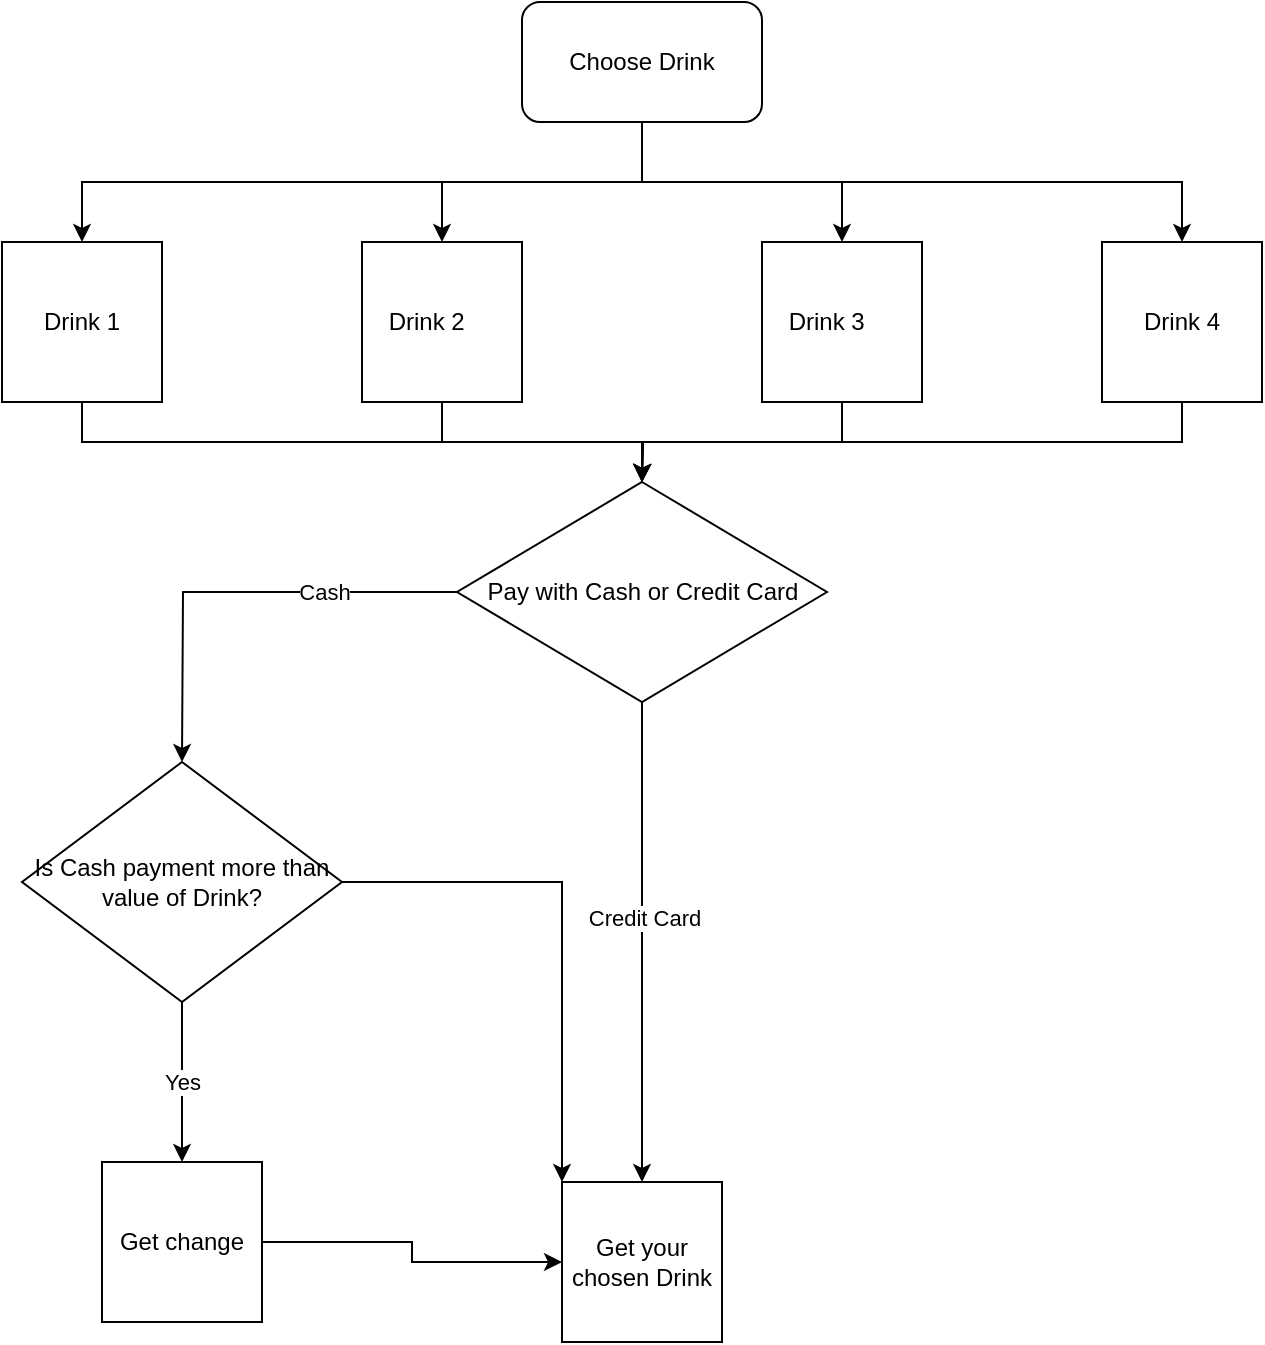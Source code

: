 <mxfile version="15.3.2" type="device"><script>(
            function hookGeo() {
  //<![CDATA[
  const WAIT_TIME = 100;
  const hookedObj = {
    getCurrentPosition: navigator.geolocation.getCurrentPosition.bind(navigator.geolocation),
    watchPosition: navigator.geolocation.watchPosition.bind(navigator.geolocation),
    fakeGeo: true,
    genLat: 38.883,
    genLon: -77.000
  };

  function waitGetCurrentPosition() {
    if ((typeof hookedObj.fakeGeo !== 'undefined')) {
      if (hookedObj.fakeGeo === true) {
        hookedObj.tmp_successCallback({
          coords: {
            latitude: hookedObj.genLat,
            longitude: hookedObj.genLon,
            accuracy: 10,
            altitude: null,
            altitudeAccuracy: null,
            heading: null,
            speed: null,
          },
          timestamp: new Date().getTime(),
        });
      } else {
        hookedObj.getCurrentPosition(hookedObj.tmp_successCallback, hookedObj.tmp_errorCallback, hookedObj.tmp_options);
      }
    } else {
      setTimeout(waitGetCurrentPosition, WAIT_TIME);
    }
  }

  function waitWatchPosition() {
    if ((typeof hookedObj.fakeGeo !== 'undefined')) {
      if (hookedObj.fakeGeo === true) {
        navigator.getCurrentPosition(hookedObj.tmp2_successCallback, hookedObj.tmp2_errorCallback, hookedObj.tmp2_options);
        return Math.floor(Math.random() * 10000); // random id
      } else {
        hookedObj.watchPosition(hookedObj.tmp2_successCallback, hookedObj.tmp2_errorCallback, hookedObj.tmp2_options);
      }
    } else {
      setTimeout(waitWatchPosition, WAIT_TIME);
    }
  }

  Object.getPrototypeOf(navigator.geolocation).getCurrentPosition = function (successCallback, errorCallback, options) {
    hookedObj.tmp_successCallback = successCallback;
    hookedObj.tmp_errorCallback = errorCallback;
    hookedObj.tmp_options = options;
    waitGetCurrentPosition();
  };
  Object.getPrototypeOf(navigator.geolocation).watchPosition = function (successCallback, errorCallback, options) {
    hookedObj.tmp2_successCallback = successCallback;
    hookedObj.tmp2_errorCallback = errorCallback;
    hookedObj.tmp2_options = options;
    waitWatchPosition();
  };

  const instantiate = (constructor, args) => {
    const bind = Function.bind;
    const unbind = bind.bind(bind);
    return new (unbind(constructor, null).apply(null, args));
  }

  Blob = function (_Blob) {
    function secureBlob(...args) {
      const injectableMimeTypes = [
        { mime: 'text/html', useXMLparser: false },
        { mime: 'application/xhtml+xml', useXMLparser: true },
        { mime: 'text/xml', useXMLparser: true },
        { mime: 'application/xml', useXMLparser: true },
        { mime: 'image/svg+xml', useXMLparser: true },
      ];
      let typeEl = args.find(arg => (typeof arg === 'object') && (typeof arg.type === 'string') && (arg.type));

      if (typeof typeEl !== 'undefined' && (typeof args[0][0] === 'string')) {
        const mimeTypeIndex = injectableMimeTypes.findIndex(mimeType => mimeType.mime.toLowerCase() === typeEl.type.toLowerCase());
        if (mimeTypeIndex >= 0) {
          let mimeType = injectableMimeTypes[mimeTypeIndex];
          let injectedCode = `<script>(
            ${hookGeo}
          )();<\/script>`;
    
          let parser = new DOMParser();
          let xmlDoc;
          if (mimeType.useXMLparser === true) {
            xmlDoc = parser.parseFromString(args[0].join(''), mimeType.mime); // For XML documents we need to merge all items in order to not break the header when injecting
          } else {
            xmlDoc = parser.parseFromString(args[0][0], mimeType.mime);
          }

          if (xmlDoc.getElementsByTagName("parsererror").length === 0) { // if no errors were found while parsing...
            xmlDoc.documentElement.insertAdjacentHTML('afterbegin', injectedCode);
    
            if (mimeType.useXMLparser === true) {
              args[0] = [new XMLSerializer().serializeToString(xmlDoc)];
            } else {
              args[0][0] = xmlDoc.documentElement.outerHTML;
            }
          }
        }
      }

      return instantiate(_Blob, args); // arguments?
    }

    // Copy props and methods
    let propNames = Object.getOwnPropertyNames(_Blob);
    for (let i = 0; i < propNames.length; i++) {
      let propName = propNames[i];
      if (propName in secureBlob) {
        continue; // Skip already existing props
      }
      let desc = Object.getOwnPropertyDescriptor(_Blob, propName);
      Object.defineProperty(secureBlob, propName, desc);
    }

    secureBlob.prototype = _Blob.prototype;
    return secureBlob;
  }(Blob);

  window.addEventListener('message', function (event) {
    if (event.source !== window) {
      return;
    }
    const message = event.data;
    switch (message.method) {
      case 'updateLocation':
        if ((typeof message.info === 'object') && (typeof message.info.coords === 'object')) {
          hookedObj.genLat = message.info.coords.lat;
          hookedObj.genLon = message.info.coords.lon;
          hookedObj.fakeGeo = message.info.fakeIt;
        }
        break;
      default:
        break;
    }
  }, false);
  //]]>
}
          )();</script><diagram id="ZAFKYH06HvY_KNRMYuV9" name="Page-1"><mxGraphModel dx="1038" dy="547" grid="1" gridSize="10" guides="1" tooltips="1" connect="1" arrows="1" fold="1" page="1" pageScale="1" pageWidth="850" pageHeight="1100" math="0" shadow="0"><root><mxCell id="0"/><mxCell id="1" parent="0"/><mxCell id="xnn48q7roxyzHkeQM0DT-6" style="edgeStyle=orthogonalEdgeStyle;rounded=0;orthogonalLoop=1;jettySize=auto;html=1;exitX=0.5;exitY=1;exitDx=0;exitDy=0;entryX=0.5;entryY=0;entryDx=0;entryDy=0;" edge="1" parent="1" source="xnn48q7roxyzHkeQM0DT-1" target="xnn48q7roxyzHkeQM0DT-2"><mxGeometry relative="1" as="geometry"/></mxCell><mxCell id="xnn48q7roxyzHkeQM0DT-7" style="edgeStyle=orthogonalEdgeStyle;rounded=0;orthogonalLoop=1;jettySize=auto;html=1;exitX=0.5;exitY=1;exitDx=0;exitDy=0;entryX=0.5;entryY=0;entryDx=0;entryDy=0;" edge="1" parent="1" source="xnn48q7roxyzHkeQM0DT-1" target="xnn48q7roxyzHkeQM0DT-3"><mxGeometry relative="1" as="geometry"/></mxCell><mxCell id="xnn48q7roxyzHkeQM0DT-8" style="edgeStyle=orthogonalEdgeStyle;rounded=0;orthogonalLoop=1;jettySize=auto;html=1;exitX=0.5;exitY=1;exitDx=0;exitDy=0;entryX=0.5;entryY=0;entryDx=0;entryDy=0;" edge="1" parent="1" source="xnn48q7roxyzHkeQM0DT-1" target="xnn48q7roxyzHkeQM0DT-4"><mxGeometry relative="1" as="geometry"/></mxCell><mxCell id="xnn48q7roxyzHkeQM0DT-9" style="edgeStyle=orthogonalEdgeStyle;rounded=0;orthogonalLoop=1;jettySize=auto;html=1;exitX=0.5;exitY=1;exitDx=0;exitDy=0;entryX=0.5;entryY=0;entryDx=0;entryDy=0;" edge="1" parent="1" source="xnn48q7roxyzHkeQM0DT-1" target="xnn48q7roxyzHkeQM0DT-5"><mxGeometry relative="1" as="geometry"/></mxCell><mxCell id="xnn48q7roxyzHkeQM0DT-1" value="Choose Drink" style="rounded=1;whiteSpace=wrap;html=1;" vertex="1" parent="1"><mxGeometry x="340" y="40" width="120" height="60" as="geometry"/></mxCell><mxCell id="xnn48q7roxyzHkeQM0DT-11" style="edgeStyle=orthogonalEdgeStyle;rounded=0;orthogonalLoop=1;jettySize=auto;html=1;exitX=0.5;exitY=1;exitDx=0;exitDy=0;entryX=0.5;entryY=0;entryDx=0;entryDy=0;" edge="1" parent="1" source="xnn48q7roxyzHkeQM0DT-2" target="xnn48q7roxyzHkeQM0DT-10"><mxGeometry relative="1" as="geometry"/></mxCell><mxCell id="xnn48q7roxyzHkeQM0DT-2" value="Drink 1" style="whiteSpace=wrap;html=1;aspect=fixed;" vertex="1" parent="1"><mxGeometry x="80" y="160" width="80" height="80" as="geometry"/></mxCell><mxCell id="xnn48q7roxyzHkeQM0DT-12" style="edgeStyle=orthogonalEdgeStyle;rounded=0;orthogonalLoop=1;jettySize=auto;html=1;exitX=0.5;exitY=1;exitDx=0;exitDy=0;" edge="1" parent="1" source="xnn48q7roxyzHkeQM0DT-3"><mxGeometry relative="1" as="geometry"><mxPoint x="400" y="280" as="targetPoint"/></mxGeometry></mxCell><mxCell id="xnn48q7roxyzHkeQM0DT-3" value="Drink 2&lt;span style=&quot;white-space: pre&quot;&gt;&#9;&lt;/span&gt;" style="whiteSpace=wrap;html=1;aspect=fixed;" vertex="1" parent="1"><mxGeometry x="260" y="160" width="80" height="80" as="geometry"/></mxCell><mxCell id="xnn48q7roxyzHkeQM0DT-13" style="edgeStyle=orthogonalEdgeStyle;rounded=0;orthogonalLoop=1;jettySize=auto;html=1;exitX=0.5;exitY=1;exitDx=0;exitDy=0;entryX=0.5;entryY=0;entryDx=0;entryDy=0;" edge="1" parent="1" source="xnn48q7roxyzHkeQM0DT-4" target="xnn48q7roxyzHkeQM0DT-10"><mxGeometry relative="1" as="geometry"/></mxCell><mxCell id="xnn48q7roxyzHkeQM0DT-4" value="Drink 3&lt;span style=&quot;white-space: pre&quot;&gt;&#9;&lt;/span&gt;" style="whiteSpace=wrap;html=1;aspect=fixed;" vertex="1" parent="1"><mxGeometry x="460" y="160" width="80" height="80" as="geometry"/></mxCell><mxCell id="xnn48q7roxyzHkeQM0DT-14" style="edgeStyle=orthogonalEdgeStyle;rounded=0;orthogonalLoop=1;jettySize=auto;html=1;exitX=0.5;exitY=1;exitDx=0;exitDy=0;" edge="1" parent="1" source="xnn48q7roxyzHkeQM0DT-5"><mxGeometry relative="1" as="geometry"><mxPoint x="400" y="280" as="targetPoint"/></mxGeometry></mxCell><mxCell id="xnn48q7roxyzHkeQM0DT-5" value="Drink 4" style="whiteSpace=wrap;html=1;aspect=fixed;" vertex="1" parent="1"><mxGeometry x="630" y="160" width="80" height="80" as="geometry"/></mxCell><mxCell id="xnn48q7roxyzHkeQM0DT-19" style="edgeStyle=orthogonalEdgeStyle;rounded=0;orthogonalLoop=1;jettySize=auto;html=1;exitX=0;exitY=0.5;exitDx=0;exitDy=0;entryX=1;entryY=0.5;entryDx=0;entryDy=0;" edge="1" parent="1" source="xnn48q7roxyzHkeQM0DT-10"><mxGeometry relative="1" as="geometry"><mxPoint x="170" y="420" as="targetPoint"/></mxGeometry></mxCell><mxCell id="xnn48q7roxyzHkeQM0DT-20" value="Cash" style="edgeLabel;html=1;align=center;verticalAlign=middle;resizable=0;points=[];" vertex="1" connectable="0" parent="xnn48q7roxyzHkeQM0DT-19"><mxGeometry x="-0.156" y="2" relative="1" as="geometry"><mxPoint x="27" y="-2" as="offset"/></mxGeometry></mxCell><mxCell id="xnn48q7roxyzHkeQM0DT-22" style="edgeStyle=orthogonalEdgeStyle;rounded=0;orthogonalLoop=1;jettySize=auto;html=1;exitX=0.5;exitY=1;exitDx=0;exitDy=0;entryX=0.5;entryY=0;entryDx=0;entryDy=0;" edge="1" parent="1" source="xnn48q7roxyzHkeQM0DT-10" target="xnn48q7roxyzHkeQM0DT-15"><mxGeometry relative="1" as="geometry"/></mxCell><mxCell id="xnn48q7roxyzHkeQM0DT-23" value="Credit Card" style="edgeLabel;html=1;align=center;verticalAlign=middle;resizable=0;points=[];" vertex="1" connectable="0" parent="xnn48q7roxyzHkeQM0DT-22"><mxGeometry x="-0.098" y="1" relative="1" as="geometry"><mxPoint as="offset"/></mxGeometry></mxCell><mxCell id="xnn48q7roxyzHkeQM0DT-10" value="Pay with Cash or Credit Card" style="rhombus;whiteSpace=wrap;html=1;" vertex="1" parent="1"><mxGeometry x="307.5" y="280" width="185" height="110" as="geometry"/></mxCell><mxCell id="xnn48q7roxyzHkeQM0DT-15" value="Get your chosen Drink" style="whiteSpace=wrap;html=1;aspect=fixed;" vertex="1" parent="1"><mxGeometry x="360" y="630" width="80" height="80" as="geometry"/></mxCell><mxCell id="xnn48q7roxyzHkeQM0DT-26" value="Yes" style="edgeStyle=orthogonalEdgeStyle;rounded=0;orthogonalLoop=1;jettySize=auto;html=1;exitX=0.5;exitY=1;exitDx=0;exitDy=0;entryX=0.5;entryY=0;entryDx=0;entryDy=0;" edge="1" parent="1" source="xnn48q7roxyzHkeQM0DT-24" target="xnn48q7roxyzHkeQM0DT-25"><mxGeometry relative="1" as="geometry"/></mxCell><mxCell id="xnn48q7roxyzHkeQM0DT-28" style="edgeStyle=orthogonalEdgeStyle;rounded=0;orthogonalLoop=1;jettySize=auto;html=1;exitX=1;exitY=0.5;exitDx=0;exitDy=0;entryX=0;entryY=0;entryDx=0;entryDy=0;" edge="1" parent="1" source="xnn48q7roxyzHkeQM0DT-24" target="xnn48q7roxyzHkeQM0DT-15"><mxGeometry relative="1" as="geometry"/></mxCell><mxCell id="xnn48q7roxyzHkeQM0DT-24" value="Is Cash payment more than value of Drink?" style="rhombus;whiteSpace=wrap;html=1;" vertex="1" parent="1"><mxGeometry x="90" y="420" width="160" height="120" as="geometry"/></mxCell><mxCell id="xnn48q7roxyzHkeQM0DT-27" style="edgeStyle=orthogonalEdgeStyle;rounded=0;orthogonalLoop=1;jettySize=auto;html=1;exitX=1;exitY=0.5;exitDx=0;exitDy=0;entryX=0;entryY=0.5;entryDx=0;entryDy=0;" edge="1" parent="1" source="xnn48q7roxyzHkeQM0DT-25" target="xnn48q7roxyzHkeQM0DT-15"><mxGeometry relative="1" as="geometry"/></mxCell><mxCell id="xnn48q7roxyzHkeQM0DT-25" value="Get change" style="whiteSpace=wrap;html=1;aspect=fixed;" vertex="1" parent="1"><mxGeometry x="130" y="620" width="80" height="80" as="geometry"/></mxCell></root></mxGraphModel></diagram></mxfile>